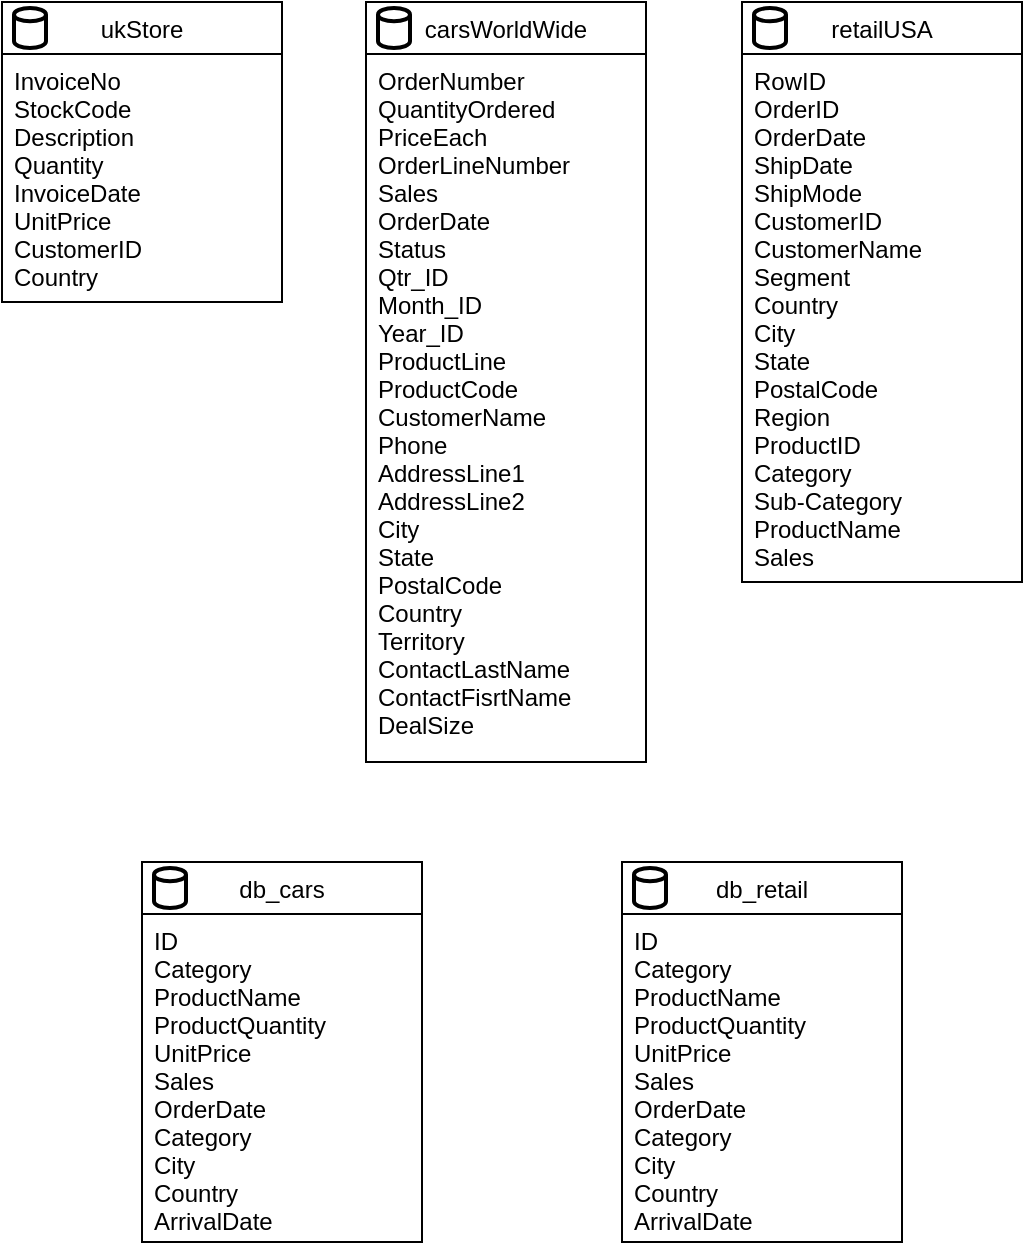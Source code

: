 <mxfile version="20.4.0"><diagram id="rWt9FqCEwUNspiBxwg5r" name="Página-1"><mxGraphModel dx="1509" dy="579" grid="1" gridSize="10" guides="1" tooltips="1" connect="1" arrows="1" fold="1" page="1" pageScale="1" pageWidth="827" pageHeight="1169" math="0" shadow="0"><root><mxCell id="0"/><mxCell id="1" parent="0"/><mxCell id="LIROCSHxWJbrlRS0etha-5" value="ukStore" style="swimlane;fontStyle=0;childLayout=stackLayout;horizontal=1;startSize=26;fillColor=none;horizontalStack=0;resizeParent=1;resizeParentMax=0;resizeLast=0;collapsible=1;marginBottom=0;" vertex="1" parent="1"><mxGeometry x="160" y="120" width="140" height="150" as="geometry"/></mxCell><mxCell id="LIROCSHxWJbrlRS0etha-6" value="InvoiceNo&#10;StockCode&#10;Description&#10;Quantity&#10;InvoiceDate&#10;UnitPrice&#10;CustomerID&#10;Country" style="text;strokeColor=none;fillColor=none;align=left;verticalAlign=top;spacingLeft=4;spacingRight=4;overflow=hidden;rotatable=0;points=[[0,0.5],[1,0.5]];portConstraint=eastwest;" vertex="1" parent="LIROCSHxWJbrlRS0etha-5"><mxGeometry y="26" width="140" height="124" as="geometry"/></mxCell><mxCell id="LIROCSHxWJbrlRS0etha-13" value="carsWorldWide" style="swimlane;fontStyle=0;childLayout=stackLayout;horizontal=1;startSize=26;fillColor=none;horizontalStack=0;resizeParent=1;resizeParentMax=0;resizeLast=0;collapsible=1;marginBottom=0;" vertex="1" parent="1"><mxGeometry x="342" y="120" width="140" height="380" as="geometry"/></mxCell><mxCell id="LIROCSHxWJbrlRS0etha-14" value="OrderNumber&#10;QuantityOrdered&#10;PriceEach&#10;OrderLineNumber&#10;Sales&#10;OrderDate&#10;Status&#10;Qtr_ID&#10;Month_ID&#10;Year_ID&#10;ProductLine&#10;ProductCode&#10;CustomerName&#10;Phone&#10;AddressLine1&#10;AddressLine2&#10;City&#10;State&#10;PostalCode&#10;Country&#10;Territory&#10;ContactLastName&#10;ContactFisrtName&#10;DealSize" style="text;strokeColor=none;fillColor=none;align=left;verticalAlign=top;spacingLeft=4;spacingRight=4;overflow=hidden;rotatable=0;points=[[0,0.5],[1,0.5]];portConstraint=eastwest;" vertex="1" parent="LIROCSHxWJbrlRS0etha-13"><mxGeometry y="26" width="140" height="354" as="geometry"/></mxCell><mxCell id="LIROCSHxWJbrlRS0etha-15" value="retailUSA" style="swimlane;fontStyle=0;childLayout=stackLayout;horizontal=1;startSize=26;fillColor=none;horizontalStack=0;resizeParent=1;resizeParentMax=0;resizeLast=0;collapsible=1;marginBottom=0;" vertex="1" parent="1"><mxGeometry x="530" y="120" width="140" height="290" as="geometry"/></mxCell><mxCell id="LIROCSHxWJbrlRS0etha-16" value="RowID&#10;OrderID&#10;OrderDate&#10;ShipDate&#10;ShipMode&#10;CustomerID&#10;CustomerName&#10;Segment&#10;Country&#10;City&#10;State&#10;PostalCode&#10;Region&#10;ProductID&#10;Category&#10;Sub-Category&#10;ProductName&#10;Sales" style="text;strokeColor=none;fillColor=none;align=left;verticalAlign=top;spacingLeft=4;spacingRight=4;overflow=hidden;rotatable=0;points=[[0,0.5],[1,0.5]];portConstraint=eastwest;" vertex="1" parent="LIROCSHxWJbrlRS0etha-15"><mxGeometry y="26" width="140" height="264" as="geometry"/></mxCell><mxCell id="LIROCSHxWJbrlRS0etha-17" value="db_cars" style="swimlane;fontStyle=0;childLayout=stackLayout;horizontal=1;startSize=26;fillColor=none;horizontalStack=0;resizeParent=1;resizeParentMax=0;resizeLast=0;collapsible=1;marginBottom=0;" vertex="1" parent="1"><mxGeometry x="230" y="550" width="140" height="190" as="geometry"/></mxCell><mxCell id="LIROCSHxWJbrlRS0etha-18" value="ID&#10;Category&#10;ProductName&#10;ProductQuantity&#10;UnitPrice&#10;Sales&#10;OrderDate&#10;Category&#10;City&#10;Country&#10;ArrivalDate" style="text;strokeColor=none;fillColor=none;align=left;verticalAlign=top;spacingLeft=4;spacingRight=4;overflow=hidden;rotatable=0;points=[[0,0.5],[1,0.5]];portConstraint=eastwest;" vertex="1" parent="LIROCSHxWJbrlRS0etha-17"><mxGeometry y="26" width="140" height="164" as="geometry"/></mxCell><mxCell id="LIROCSHxWJbrlRS0etha-21" value="db_retail" style="swimlane;fontStyle=0;childLayout=stackLayout;horizontal=1;startSize=26;fillColor=none;horizontalStack=0;resizeParent=1;resizeParentMax=0;resizeLast=0;collapsible=1;marginBottom=0;" vertex="1" parent="1"><mxGeometry x="470" y="550" width="140" height="190" as="geometry"/></mxCell><mxCell id="LIROCSHxWJbrlRS0etha-22" value="ID&#10;Category&#10;ProductName&#10;ProductQuantity&#10;UnitPrice&#10;Sales&#10;OrderDate&#10;Category&#10;City&#10;Country&#10;ArrivalDate" style="text;strokeColor=none;fillColor=none;align=left;verticalAlign=top;spacingLeft=4;spacingRight=4;overflow=hidden;rotatable=0;points=[[0,0.5],[1,0.5]];portConstraint=eastwest;" vertex="1" parent="LIROCSHxWJbrlRS0etha-21"><mxGeometry y="26" width="140" height="164" as="geometry"/></mxCell><mxCell id="LIROCSHxWJbrlRS0etha-24" value="" style="strokeWidth=2;html=1;shape=mxgraph.flowchart.database;whiteSpace=wrap;" vertex="1" parent="1"><mxGeometry x="236" y="553" width="16" height="20" as="geometry"/></mxCell><mxCell id="LIROCSHxWJbrlRS0etha-25" value="" style="strokeWidth=2;html=1;shape=mxgraph.flowchart.database;whiteSpace=wrap;" vertex="1" parent="1"><mxGeometry x="476" y="553" width="16" height="20" as="geometry"/></mxCell><mxCell id="LIROCSHxWJbrlRS0etha-26" value="" style="strokeWidth=2;html=1;shape=mxgraph.flowchart.database;whiteSpace=wrap;" vertex="1" parent="1"><mxGeometry x="166" y="123" width="16" height="20" as="geometry"/></mxCell><mxCell id="LIROCSHxWJbrlRS0etha-27" value="" style="strokeWidth=2;html=1;shape=mxgraph.flowchart.database;whiteSpace=wrap;" vertex="1" parent="1"><mxGeometry x="348" y="123" width="16" height="20" as="geometry"/></mxCell><mxCell id="LIROCSHxWJbrlRS0etha-28" value="" style="strokeWidth=2;html=1;shape=mxgraph.flowchart.database;whiteSpace=wrap;" vertex="1" parent="1"><mxGeometry x="536" y="123" width="16" height="20" as="geometry"/></mxCell></root></mxGraphModel></diagram></mxfile>